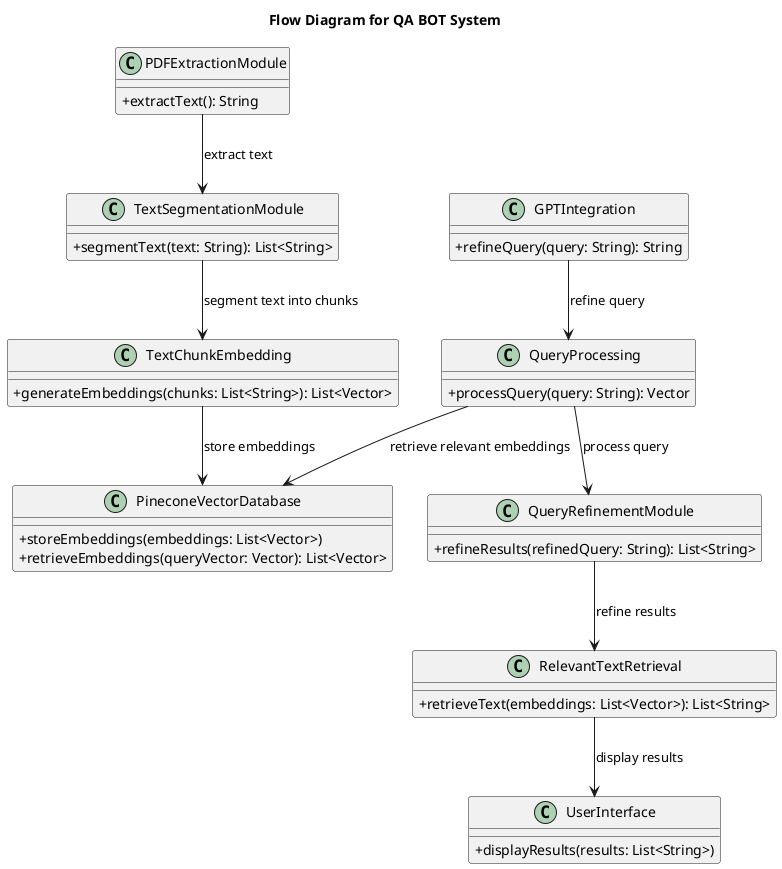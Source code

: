 @startuml FlowDiagram_QA_BOT_System

title Flow Diagram for QA BOT System

skinparam classAttributeIconSize 0

' Define classes
class PDFExtractionModule {
  +extractText(): String
}

class TextSegmentationModule {
  +segmentText(text: String): List<String>
}

class TextChunkEmbedding {
  +generateEmbeddings(chunks: List<String>): List<Vector>
}

class PineconeVectorDatabase {
  +storeEmbeddings(embeddings: List<Vector>)
  +retrieveEmbeddings(queryVector: Vector): List<Vector>
}

class QueryProcessing {
  +processQuery(query: String): Vector
}

class GPTIntegration {
  +refineQuery(query: String): String
}

class QueryRefinementModule {
  +refineResults(refinedQuery: String): List<String>
}

class RelevantTextRetrieval {
  +retrieveText(embeddings: List<Vector>): List<String>
}

class UserInterface {
  +displayResults(results: List<String>)
}

' Define relationships
PDFExtractionModule --> TextSegmentationModule: extract text
TextSegmentationModule --> TextChunkEmbedding: segment text into chunks
TextChunkEmbedding --> PineconeVectorDatabase: store embeddings
QueryProcessing --> PineconeVectorDatabase: retrieve relevant embeddings
GPTIntegration --> QueryProcessing: refine query
QueryProcessing --> QueryRefinementModule: process query
QueryRefinementModule --> RelevantTextRetrieval: refine results
RelevantTextRetrieval --> UserInterface: display results

@enduml
